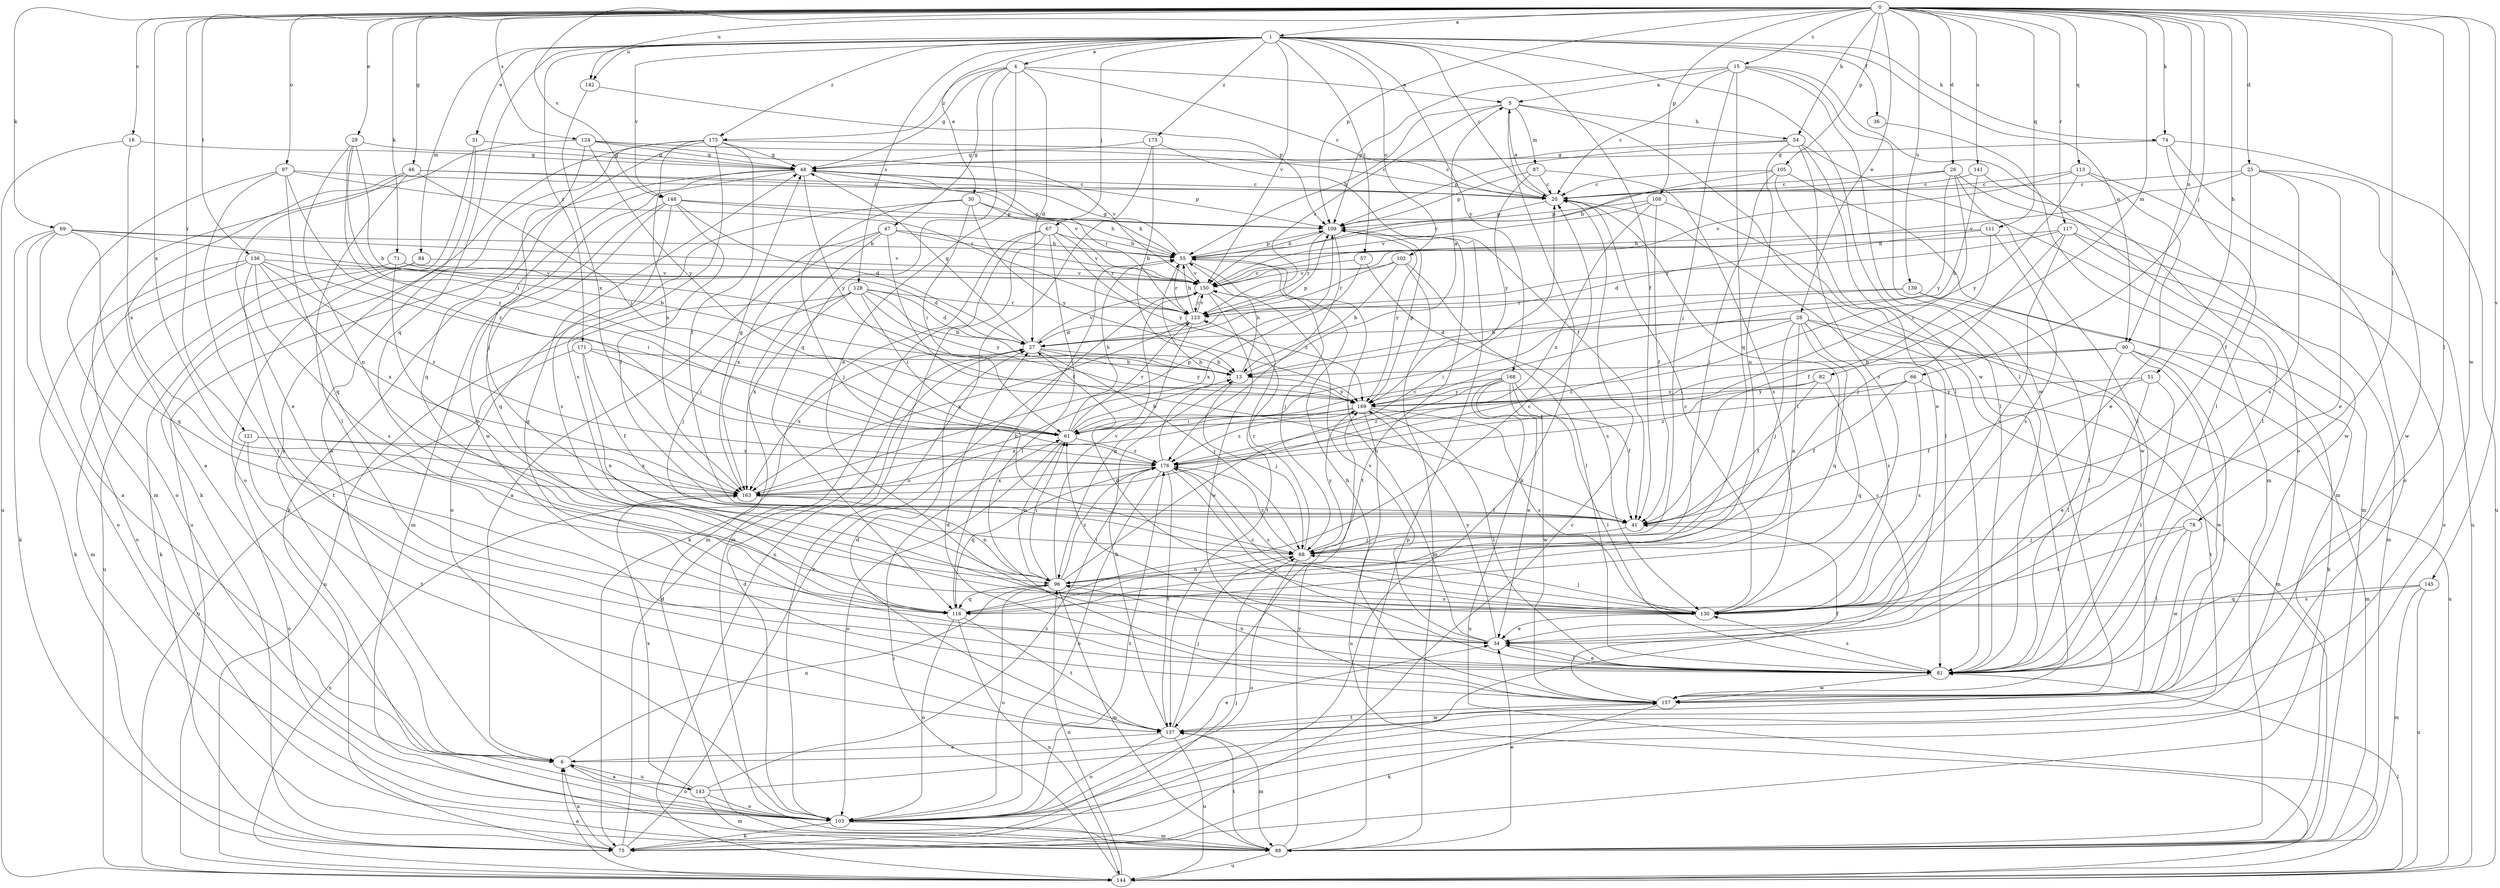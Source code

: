 strict digraph  {
0;
1;
4;
5;
6;
13;
15;
16;
20;
25;
26;
27;
28;
29;
30;
31;
34;
36;
41;
46;
47;
48;
51;
54;
55;
57;
61;
66;
67;
68;
69;
71;
74;
75;
78;
81;
82;
84;
87;
88;
90;
96;
97;
102;
103;
105;
108;
109;
111;
113;
116;
117;
121;
123;
124;
128;
130;
136;
137;
139;
141;
142;
143;
144;
145;
148;
150;
157;
163;
168;
169;
171;
173;
175;
176;
0 -> 1  [label=a];
0 -> 15  [label=c];
0 -> 16  [label=c];
0 -> 25  [label=d];
0 -> 26  [label=d];
0 -> 28  [label=e];
0 -> 29  [label=e];
0 -> 46  [label=g];
0 -> 51  [label=h];
0 -> 54  [label=h];
0 -> 66  [label=j];
0 -> 69  [label=k];
0 -> 71  [label=k];
0 -> 74  [label=k];
0 -> 78  [label=l];
0 -> 81  [label=l];
0 -> 82  [label=m];
0 -> 90  [label=n];
0 -> 97  [label=o];
0 -> 105  [label=p];
0 -> 108  [label=p];
0 -> 109  [label=p];
0 -> 111  [label=q];
0 -> 113  [label=q];
0 -> 117  [label=r];
0 -> 121  [label=r];
0 -> 124  [label=s];
0 -> 136  [label=t];
0 -> 139  [label=u];
0 -> 141  [label=u];
0 -> 142  [label=u];
0 -> 145  [label=v];
0 -> 148  [label=v];
0 -> 157  [label=w];
0 -> 163  [label=x];
1 -> 4  [label=a];
1 -> 20  [label=c];
1 -> 30  [label=e];
1 -> 31  [label=e];
1 -> 36  [label=f];
1 -> 41  [label=f];
1 -> 57  [label=i];
1 -> 67  [label=j];
1 -> 74  [label=k];
1 -> 84  [label=m];
1 -> 90  [label=n];
1 -> 102  [label=o];
1 -> 116  [label=q];
1 -> 128  [label=s];
1 -> 142  [label=u];
1 -> 148  [label=v];
1 -> 150  [label=v];
1 -> 157  [label=w];
1 -> 168  [label=y];
1 -> 171  [label=z];
1 -> 173  [label=z];
1 -> 175  [label=z];
4 -> 5  [label=a];
4 -> 20  [label=c];
4 -> 27  [label=d];
4 -> 34  [label=e];
4 -> 47  [label=g];
4 -> 48  [label=g];
4 -> 116  [label=q];
4 -> 175  [label=z];
5 -> 54  [label=h];
5 -> 55  [label=h];
5 -> 75  [label=k];
5 -> 81  [label=l];
5 -> 87  [label=m];
5 -> 123  [label=r];
6 -> 34  [label=e];
6 -> 96  [label=n];
6 -> 103  [label=o];
6 -> 143  [label=u];
13 -> 5  [label=a];
13 -> 55  [label=h];
13 -> 68  [label=j];
13 -> 169  [label=y];
15 -> 5  [label=a];
15 -> 20  [label=c];
15 -> 68  [label=j];
15 -> 81  [label=l];
15 -> 103  [label=o];
15 -> 109  [label=p];
15 -> 116  [label=q];
15 -> 157  [label=w];
16 -> 48  [label=g];
16 -> 144  [label=u];
16 -> 163  [label=x];
20 -> 5  [label=a];
20 -> 81  [label=l];
20 -> 109  [label=p];
25 -> 20  [label=c];
25 -> 34  [label=e];
25 -> 41  [label=f];
25 -> 130  [label=s];
25 -> 150  [label=v];
25 -> 157  [label=w];
26 -> 20  [label=c];
26 -> 55  [label=h];
26 -> 81  [label=l];
26 -> 157  [label=w];
26 -> 169  [label=y];
26 -> 176  [label=z];
27 -> 13  [label=b];
27 -> 48  [label=g];
27 -> 68  [label=j];
27 -> 109  [label=p];
27 -> 150  [label=v];
27 -> 163  [label=x];
27 -> 169  [label=y];
28 -> 27  [label=d];
28 -> 61  [label=i];
28 -> 68  [label=j];
28 -> 88  [label=m];
28 -> 96  [label=n];
28 -> 116  [label=q];
28 -> 130  [label=s];
28 -> 144  [label=u];
28 -> 176  [label=z];
29 -> 13  [label=b];
29 -> 48  [label=g];
29 -> 61  [label=i];
29 -> 96  [label=n];
29 -> 176  [label=z];
30 -> 55  [label=h];
30 -> 61  [label=i];
30 -> 68  [label=j];
30 -> 103  [label=o];
30 -> 109  [label=p];
30 -> 169  [label=y];
31 -> 6  [label=a];
31 -> 48  [label=g];
31 -> 103  [label=o];
34 -> 55  [label=h];
34 -> 61  [label=i];
34 -> 81  [label=l];
34 -> 150  [label=v];
34 -> 169  [label=y];
36 -> 88  [label=m];
41 -> 68  [label=j];
46 -> 6  [label=a];
46 -> 20  [label=c];
46 -> 34  [label=e];
46 -> 61  [label=i];
46 -> 81  [label=l];
46 -> 150  [label=v];
47 -> 6  [label=a];
47 -> 41  [label=f];
47 -> 55  [label=h];
47 -> 88  [label=m];
47 -> 150  [label=v];
47 -> 163  [label=x];
48 -> 20  [label=c];
48 -> 75  [label=k];
48 -> 109  [label=p];
48 -> 123  [label=r];
48 -> 144  [label=u];
48 -> 157  [label=w];
48 -> 169  [label=y];
51 -> 34  [label=e];
51 -> 41  [label=f];
51 -> 81  [label=l];
51 -> 169  [label=y];
54 -> 48  [label=g];
54 -> 81  [label=l];
54 -> 88  [label=m];
54 -> 96  [label=n];
54 -> 109  [label=p];
54 -> 130  [label=s];
55 -> 48  [label=g];
55 -> 68  [label=j];
55 -> 109  [label=p];
55 -> 123  [label=r];
55 -> 150  [label=v];
57 -> 130  [label=s];
57 -> 150  [label=v];
57 -> 163  [label=x];
61 -> 13  [label=b];
61 -> 55  [label=h];
61 -> 96  [label=n];
61 -> 103  [label=o];
61 -> 123  [label=r];
61 -> 176  [label=z];
66 -> 41  [label=f];
66 -> 61  [label=i];
66 -> 130  [label=s];
66 -> 137  [label=t];
66 -> 169  [label=y];
67 -> 55  [label=h];
67 -> 75  [label=k];
67 -> 81  [label=l];
67 -> 88  [label=m];
67 -> 123  [label=r];
67 -> 144  [label=u];
67 -> 169  [label=y];
68 -> 96  [label=n];
68 -> 103  [label=o];
68 -> 123  [label=r];
68 -> 169  [label=y];
68 -> 176  [label=z];
69 -> 6  [label=a];
69 -> 13  [label=b];
69 -> 55  [label=h];
69 -> 75  [label=k];
69 -> 103  [label=o];
69 -> 116  [label=q];
69 -> 150  [label=v];
71 -> 27  [label=d];
71 -> 88  [label=m];
71 -> 96  [label=n];
71 -> 150  [label=v];
74 -> 48  [label=g];
74 -> 81  [label=l];
74 -> 103  [label=o];
74 -> 144  [label=u];
75 -> 6  [label=a];
75 -> 20  [label=c];
75 -> 27  [label=d];
75 -> 68  [label=j];
75 -> 150  [label=v];
78 -> 68  [label=j];
78 -> 81  [label=l];
78 -> 130  [label=s];
78 -> 157  [label=w];
81 -> 34  [label=e];
81 -> 48  [label=g];
81 -> 96  [label=n];
81 -> 130  [label=s];
81 -> 157  [label=w];
82 -> 41  [label=f];
82 -> 116  [label=q];
82 -> 169  [label=y];
82 -> 176  [label=z];
84 -> 75  [label=k];
84 -> 144  [label=u];
84 -> 150  [label=v];
87 -> 20  [label=c];
87 -> 109  [label=p];
87 -> 130  [label=s];
87 -> 169  [label=y];
88 -> 34  [label=e];
88 -> 109  [label=p];
88 -> 137  [label=t];
88 -> 144  [label=u];
88 -> 169  [label=y];
90 -> 13  [label=b];
90 -> 61  [label=i];
90 -> 81  [label=l];
90 -> 88  [label=m];
90 -> 137  [label=t];
90 -> 157  [label=w];
96 -> 20  [label=c];
96 -> 61  [label=i];
96 -> 88  [label=m];
96 -> 103  [label=o];
96 -> 116  [label=q];
96 -> 130  [label=s];
96 -> 150  [label=v];
96 -> 176  [label=z];
97 -> 20  [label=c];
97 -> 103  [label=o];
97 -> 116  [label=q];
97 -> 123  [label=r];
97 -> 137  [label=t];
97 -> 176  [label=z];
102 -> 13  [label=b];
102 -> 81  [label=l];
102 -> 88  [label=m];
102 -> 123  [label=r];
102 -> 150  [label=v];
103 -> 27  [label=d];
103 -> 75  [label=k];
103 -> 88  [label=m];
103 -> 176  [label=z];
105 -> 20  [label=c];
105 -> 34  [label=e];
105 -> 68  [label=j];
105 -> 88  [label=m];
105 -> 150  [label=v];
108 -> 41  [label=f];
108 -> 109  [label=p];
108 -> 150  [label=v];
108 -> 157  [label=w];
108 -> 163  [label=x];
109 -> 55  [label=h];
109 -> 123  [label=r];
109 -> 137  [label=t];
109 -> 169  [label=y];
109 -> 176  [label=z];
111 -> 27  [label=d];
111 -> 41  [label=f];
111 -> 55  [label=h];
111 -> 130  [label=s];
113 -> 20  [label=c];
113 -> 34  [label=e];
113 -> 144  [label=u];
113 -> 150  [label=v];
113 -> 169  [label=y];
116 -> 20  [label=c];
116 -> 55  [label=h];
116 -> 103  [label=o];
116 -> 137  [label=t];
116 -> 144  [label=u];
117 -> 55  [label=h];
117 -> 68  [label=j];
117 -> 88  [label=m];
117 -> 103  [label=o];
117 -> 123  [label=r];
117 -> 130  [label=s];
121 -> 103  [label=o];
121 -> 137  [label=t];
121 -> 163  [label=x];
121 -> 176  [label=z];
123 -> 27  [label=d];
123 -> 55  [label=h];
123 -> 96  [label=n];
123 -> 150  [label=v];
123 -> 163  [label=x];
124 -> 20  [label=c];
124 -> 48  [label=g];
124 -> 68  [label=j];
124 -> 88  [label=m];
124 -> 150  [label=v];
124 -> 169  [label=y];
128 -> 13  [label=b];
128 -> 27  [label=d];
128 -> 61  [label=i];
128 -> 68  [label=j];
128 -> 123  [label=r];
128 -> 144  [label=u];
128 -> 163  [label=x];
128 -> 169  [label=y];
130 -> 20  [label=c];
130 -> 27  [label=d];
130 -> 34  [label=e];
130 -> 68  [label=j];
130 -> 176  [label=z];
136 -> 61  [label=i];
136 -> 75  [label=k];
136 -> 103  [label=o];
136 -> 130  [label=s];
136 -> 137  [label=t];
136 -> 150  [label=v];
136 -> 163  [label=x];
136 -> 176  [label=z];
137 -> 6  [label=a];
137 -> 13  [label=b];
137 -> 27  [label=d];
137 -> 68  [label=j];
137 -> 88  [label=m];
137 -> 103  [label=o];
137 -> 144  [label=u];
137 -> 157  [label=w];
139 -> 13  [label=b];
139 -> 75  [label=k];
139 -> 81  [label=l];
139 -> 123  [label=r];
141 -> 13  [label=b];
141 -> 20  [label=c];
141 -> 81  [label=l];
142 -> 109  [label=p];
142 -> 163  [label=x];
143 -> 6  [label=a];
143 -> 20  [label=c];
143 -> 88  [label=m];
143 -> 103  [label=o];
143 -> 163  [label=x];
143 -> 176  [label=z];
144 -> 6  [label=a];
144 -> 61  [label=i];
144 -> 81  [label=l];
144 -> 96  [label=n];
144 -> 163  [label=x];
145 -> 88  [label=m];
145 -> 116  [label=q];
145 -> 130  [label=s];
145 -> 144  [label=u];
148 -> 27  [label=d];
148 -> 41  [label=f];
148 -> 55  [label=h];
148 -> 88  [label=m];
148 -> 109  [label=p];
148 -> 116  [label=q];
148 -> 130  [label=s];
150 -> 123  [label=r];
150 -> 137  [label=t];
150 -> 157  [label=w];
157 -> 27  [label=d];
157 -> 41  [label=f];
157 -> 55  [label=h];
157 -> 75  [label=k];
157 -> 137  [label=t];
163 -> 41  [label=f];
163 -> 48  [label=g];
163 -> 96  [label=n];
163 -> 109  [label=p];
168 -> 34  [label=e];
168 -> 41  [label=f];
168 -> 61  [label=i];
168 -> 81  [label=l];
168 -> 144  [label=u];
168 -> 157  [label=w];
168 -> 169  [label=y];
168 -> 176  [label=z];
169 -> 61  [label=i];
169 -> 81  [label=l];
169 -> 109  [label=p];
169 -> 130  [label=s];
169 -> 144  [label=u];
169 -> 163  [label=x];
169 -> 176  [label=z];
171 -> 13  [label=b];
171 -> 41  [label=f];
171 -> 61  [label=i];
171 -> 96  [label=n];
171 -> 144  [label=u];
173 -> 13  [label=b];
173 -> 41  [label=f];
173 -> 48  [label=g];
173 -> 103  [label=o];
175 -> 6  [label=a];
175 -> 20  [label=c];
175 -> 41  [label=f];
175 -> 48  [label=g];
175 -> 75  [label=k];
175 -> 116  [label=q];
175 -> 130  [label=s];
175 -> 163  [label=x];
176 -> 55  [label=h];
176 -> 81  [label=l];
176 -> 103  [label=o];
176 -> 116  [label=q];
176 -> 130  [label=s];
176 -> 137  [label=t];
176 -> 163  [label=x];
}
